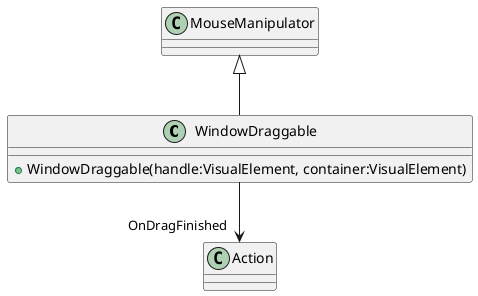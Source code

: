 @startuml
class WindowDraggable {
    + WindowDraggable(handle:VisualElement, container:VisualElement)
}
MouseManipulator <|-- WindowDraggable
WindowDraggable --> "OnDragFinished" Action
@enduml
